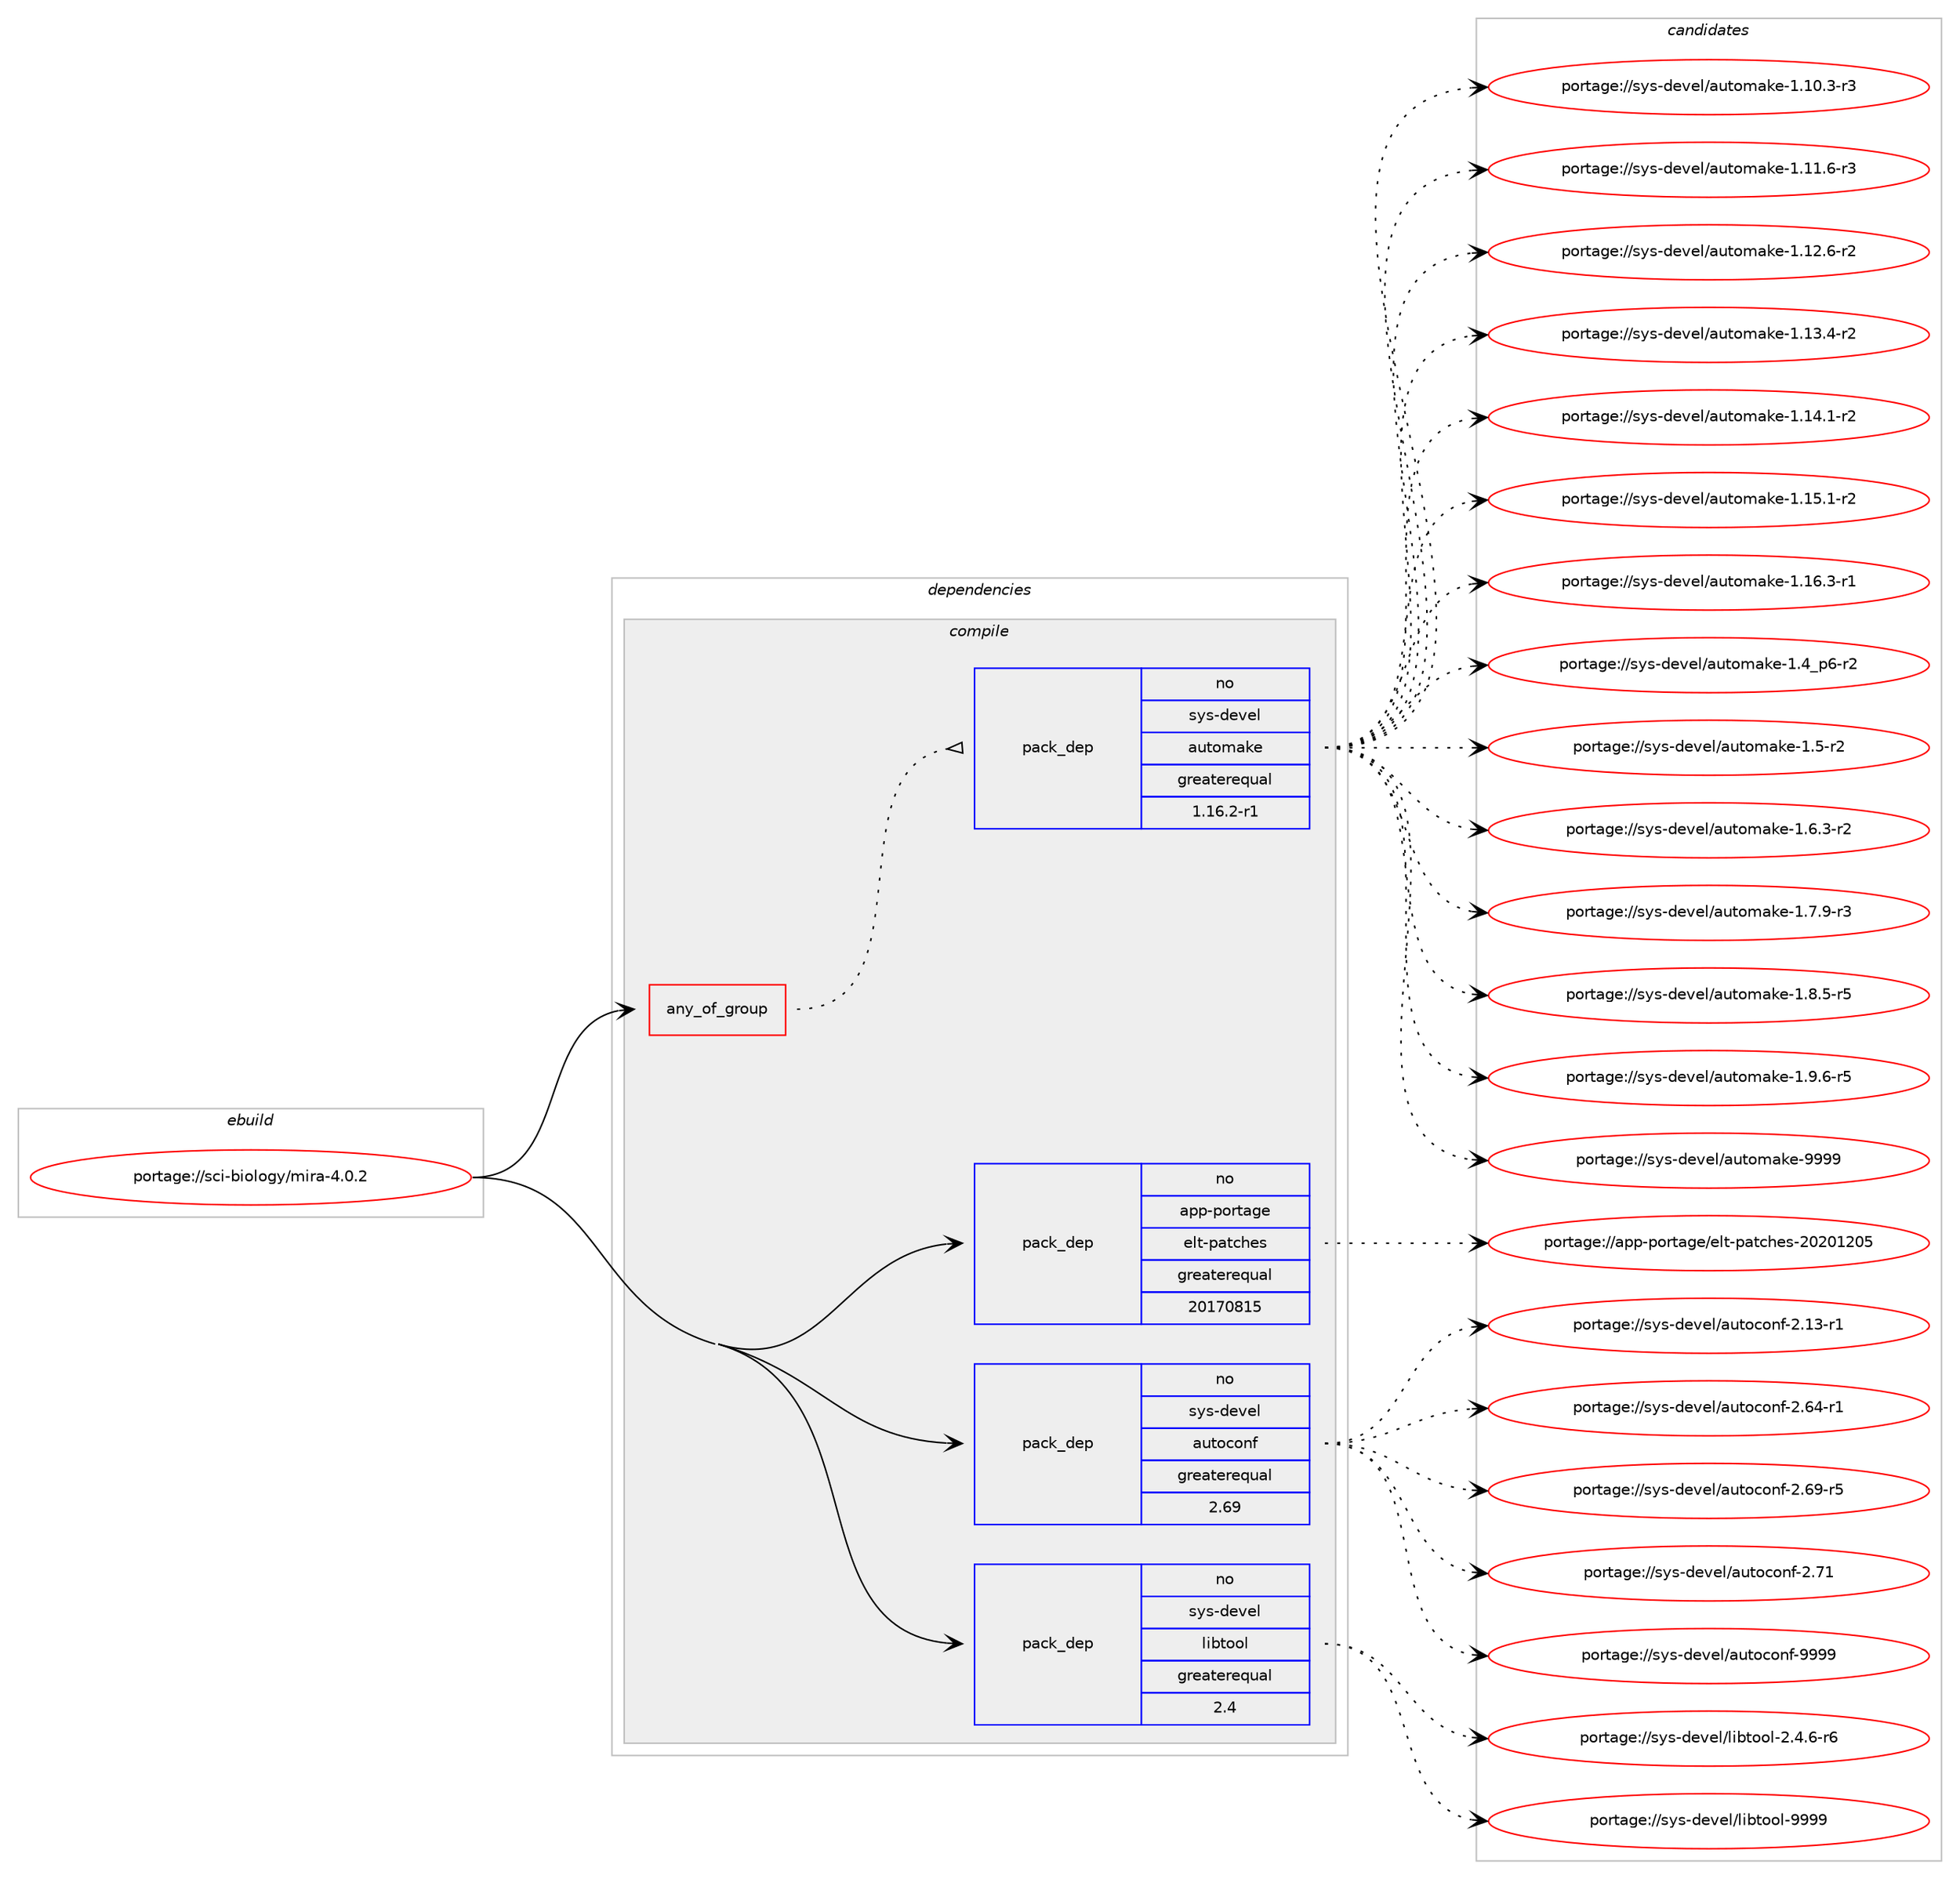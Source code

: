 digraph prolog {

# *************
# Graph options
# *************

newrank=true;
concentrate=true;
compound=true;
graph [rankdir=LR,fontname=Helvetica,fontsize=10,ranksep=1.5];#, ranksep=2.5, nodesep=0.2];
edge  [arrowhead=vee];
node  [fontname=Helvetica,fontsize=10];

# **********
# The ebuild
# **********

subgraph cluster_leftcol {
color=gray;
rank=same;
label=<<i>ebuild</i>>;
id [label="portage://sci-biology/mira-4.0.2", color=red, width=4, href="../sci-biology/mira-4.0.2.svg"];
}

# ****************
# The dependencies
# ****************

subgraph cluster_midcol {
color=gray;
label=<<i>dependencies</i>>;
subgraph cluster_compile {
fillcolor="#eeeeee";
style=filled;
label=<<i>compile</i>>;
subgraph any12 {
dependency291 [label=<<TABLE BORDER="0" CELLBORDER="1" CELLSPACING="0" CELLPADDING="4"><TR><TD CELLPADDING="10">any_of_group</TD></TR></TABLE>>, shape=none, color=red];subgraph pack153 {
dependency292 [label=<<TABLE BORDER="0" CELLBORDER="1" CELLSPACING="0" CELLPADDING="4" WIDTH="220"><TR><TD ROWSPAN="6" CELLPADDING="30">pack_dep</TD></TR><TR><TD WIDTH="110">no</TD></TR><TR><TD>sys-devel</TD></TR><TR><TD>automake</TD></TR><TR><TD>greaterequal</TD></TR><TR><TD>1.16.2-r1</TD></TR></TABLE>>, shape=none, color=blue];
}
dependency291:e -> dependency292:w [weight=20,style="dotted",arrowhead="oinv"];
}
id:e -> dependency291:w [weight=20,style="solid",arrowhead="vee"];
# *** BEGIN UNKNOWN DEPENDENCY TYPE (TODO) ***
# id -> package_dependency(portage://sci-biology/mira-4.0.2,install,no,app-editors,vim-core,none,[,,],[],[])
# *** END UNKNOWN DEPENDENCY TYPE (TODO) ***

subgraph pack154 {
dependency293 [label=<<TABLE BORDER="0" CELLBORDER="1" CELLSPACING="0" CELLPADDING="4" WIDTH="220"><TR><TD ROWSPAN="6" CELLPADDING="30">pack_dep</TD></TR><TR><TD WIDTH="110">no</TD></TR><TR><TD>app-portage</TD></TR><TR><TD>elt-patches</TD></TR><TR><TD>greaterequal</TD></TR><TR><TD>20170815</TD></TR></TABLE>>, shape=none, color=blue];
}
id:e -> dependency293:w [weight=20,style="solid",arrowhead="vee"];
# *** BEGIN UNKNOWN DEPENDENCY TYPE (TODO) ***
# id -> package_dependency(portage://sci-biology/mira-4.0.2,install,no,dev-libs,boost,none,[,,],[],[use(enable(threads),none)])
# *** END UNKNOWN DEPENDENCY TYPE (TODO) ***

# *** BEGIN UNKNOWN DEPENDENCY TYPE (TODO) ***
# id -> package_dependency(portage://sci-biology/mira-4.0.2,install,no,dev-libs,expat,none,[,,],[],[])
# *** END UNKNOWN DEPENDENCY TYPE (TODO) ***

# *** BEGIN UNKNOWN DEPENDENCY TYPE (TODO) ***
# id -> package_dependency(portage://sci-biology/mira-4.0.2,install,no,dev-util,google-perftools,none,[,,],[],[])
# *** END UNKNOWN DEPENDENCY TYPE (TODO) ***

subgraph pack155 {
dependency294 [label=<<TABLE BORDER="0" CELLBORDER="1" CELLSPACING="0" CELLPADDING="4" WIDTH="220"><TR><TD ROWSPAN="6" CELLPADDING="30">pack_dep</TD></TR><TR><TD WIDTH="110">no</TD></TR><TR><TD>sys-devel</TD></TR><TR><TD>autoconf</TD></TR><TR><TD>greaterequal</TD></TR><TR><TD>2.69</TD></TR></TABLE>>, shape=none, color=blue];
}
id:e -> dependency294:w [weight=20,style="solid",arrowhead="vee"];
# *** BEGIN UNKNOWN DEPENDENCY TYPE (TODO) ***
# id -> package_dependency(portage://sci-biology/mira-4.0.2,install,no,sys-devel,flex,none,[,,],[],[])
# *** END UNKNOWN DEPENDENCY TYPE (TODO) ***

# *** BEGIN UNKNOWN DEPENDENCY TYPE (TODO) ***
# id -> package_dependency(portage://sci-biology/mira-4.0.2,install,no,sys-devel,gnuconfig,none,[,,],[],[])
# *** END UNKNOWN DEPENDENCY TYPE (TODO) ***

subgraph pack156 {
dependency295 [label=<<TABLE BORDER="0" CELLBORDER="1" CELLSPACING="0" CELLPADDING="4" WIDTH="220"><TR><TD ROWSPAN="6" CELLPADDING="30">pack_dep</TD></TR><TR><TD WIDTH="110">no</TD></TR><TR><TD>sys-devel</TD></TR><TR><TD>libtool</TD></TR><TR><TD>greaterequal</TD></TR><TR><TD>2.4</TD></TR></TABLE>>, shape=none, color=blue];
}
id:e -> dependency295:w [weight=20,style="solid",arrowhead="vee"];
}
subgraph cluster_compileandrun {
fillcolor="#eeeeee";
style=filled;
label=<<i>compile and run</i>>;
}
subgraph cluster_run {
fillcolor="#eeeeee";
style=filled;
label=<<i>run</i>>;
# *** BEGIN UNKNOWN DEPENDENCY TYPE (TODO) ***
# id -> package_dependency(portage://sci-biology/mira-4.0.2,run,no,dev-libs,boost,none,[,,],[],[use(enable(threads),none)])
# *** END UNKNOWN DEPENDENCY TYPE (TODO) ***

# *** BEGIN UNKNOWN DEPENDENCY TYPE (TODO) ***
# id -> package_dependency(portage://sci-biology/mira-4.0.2,run,no,dev-util,google-perftools,none,[,,],[],[])
# *** END UNKNOWN DEPENDENCY TYPE (TODO) ***

}
}

# **************
# The candidates
# **************

subgraph cluster_choices {
rank=same;
color=gray;
label=<<i>candidates</i>>;

subgraph choice153 {
color=black;
nodesep=1;
choice11512111545100101118101108479711711611110997107101454946494846514511451 [label="portage://sys-devel/automake-1.10.3-r3", color=red, width=4,href="../sys-devel/automake-1.10.3-r3.svg"];
choice11512111545100101118101108479711711611110997107101454946494946544511451 [label="portage://sys-devel/automake-1.11.6-r3", color=red, width=4,href="../sys-devel/automake-1.11.6-r3.svg"];
choice11512111545100101118101108479711711611110997107101454946495046544511450 [label="portage://sys-devel/automake-1.12.6-r2", color=red, width=4,href="../sys-devel/automake-1.12.6-r2.svg"];
choice11512111545100101118101108479711711611110997107101454946495146524511450 [label="portage://sys-devel/automake-1.13.4-r2", color=red, width=4,href="../sys-devel/automake-1.13.4-r2.svg"];
choice11512111545100101118101108479711711611110997107101454946495246494511450 [label="portage://sys-devel/automake-1.14.1-r2", color=red, width=4,href="../sys-devel/automake-1.14.1-r2.svg"];
choice11512111545100101118101108479711711611110997107101454946495346494511450 [label="portage://sys-devel/automake-1.15.1-r2", color=red, width=4,href="../sys-devel/automake-1.15.1-r2.svg"];
choice11512111545100101118101108479711711611110997107101454946495446514511449 [label="portage://sys-devel/automake-1.16.3-r1", color=red, width=4,href="../sys-devel/automake-1.16.3-r1.svg"];
choice115121115451001011181011084797117116111109971071014549465295112544511450 [label="portage://sys-devel/automake-1.4_p6-r2", color=red, width=4,href="../sys-devel/automake-1.4_p6-r2.svg"];
choice11512111545100101118101108479711711611110997107101454946534511450 [label="portage://sys-devel/automake-1.5-r2", color=red, width=4,href="../sys-devel/automake-1.5-r2.svg"];
choice115121115451001011181011084797117116111109971071014549465446514511450 [label="portage://sys-devel/automake-1.6.3-r2", color=red, width=4,href="../sys-devel/automake-1.6.3-r2.svg"];
choice115121115451001011181011084797117116111109971071014549465546574511451 [label="portage://sys-devel/automake-1.7.9-r3", color=red, width=4,href="../sys-devel/automake-1.7.9-r3.svg"];
choice115121115451001011181011084797117116111109971071014549465646534511453 [label="portage://sys-devel/automake-1.8.5-r5", color=red, width=4,href="../sys-devel/automake-1.8.5-r5.svg"];
choice115121115451001011181011084797117116111109971071014549465746544511453 [label="portage://sys-devel/automake-1.9.6-r5", color=red, width=4,href="../sys-devel/automake-1.9.6-r5.svg"];
choice115121115451001011181011084797117116111109971071014557575757 [label="portage://sys-devel/automake-9999", color=red, width=4,href="../sys-devel/automake-9999.svg"];
dependency292:e -> choice11512111545100101118101108479711711611110997107101454946494846514511451:w [style=dotted,weight="100"];
dependency292:e -> choice11512111545100101118101108479711711611110997107101454946494946544511451:w [style=dotted,weight="100"];
dependency292:e -> choice11512111545100101118101108479711711611110997107101454946495046544511450:w [style=dotted,weight="100"];
dependency292:e -> choice11512111545100101118101108479711711611110997107101454946495146524511450:w [style=dotted,weight="100"];
dependency292:e -> choice11512111545100101118101108479711711611110997107101454946495246494511450:w [style=dotted,weight="100"];
dependency292:e -> choice11512111545100101118101108479711711611110997107101454946495346494511450:w [style=dotted,weight="100"];
dependency292:e -> choice11512111545100101118101108479711711611110997107101454946495446514511449:w [style=dotted,weight="100"];
dependency292:e -> choice115121115451001011181011084797117116111109971071014549465295112544511450:w [style=dotted,weight="100"];
dependency292:e -> choice11512111545100101118101108479711711611110997107101454946534511450:w [style=dotted,weight="100"];
dependency292:e -> choice115121115451001011181011084797117116111109971071014549465446514511450:w [style=dotted,weight="100"];
dependency292:e -> choice115121115451001011181011084797117116111109971071014549465546574511451:w [style=dotted,weight="100"];
dependency292:e -> choice115121115451001011181011084797117116111109971071014549465646534511453:w [style=dotted,weight="100"];
dependency292:e -> choice115121115451001011181011084797117116111109971071014549465746544511453:w [style=dotted,weight="100"];
dependency292:e -> choice115121115451001011181011084797117116111109971071014557575757:w [style=dotted,weight="100"];
}
subgraph choice154 {
color=black;
nodesep=1;
choice97112112451121111141169710310147101108116451129711699104101115455048504849504853 [label="portage://app-portage/elt-patches-20201205", color=red, width=4,href="../app-portage/elt-patches-20201205.svg"];
dependency293:e -> choice97112112451121111141169710310147101108116451129711699104101115455048504849504853:w [style=dotted,weight="100"];
}
subgraph choice155 {
color=black;
nodesep=1;
choice1151211154510010111810110847971171161119911111010245504649514511449 [label="portage://sys-devel/autoconf-2.13-r1", color=red, width=4,href="../sys-devel/autoconf-2.13-r1.svg"];
choice1151211154510010111810110847971171161119911111010245504654524511449 [label="portage://sys-devel/autoconf-2.64-r1", color=red, width=4,href="../sys-devel/autoconf-2.64-r1.svg"];
choice1151211154510010111810110847971171161119911111010245504654574511453 [label="portage://sys-devel/autoconf-2.69-r5", color=red, width=4,href="../sys-devel/autoconf-2.69-r5.svg"];
choice115121115451001011181011084797117116111991111101024550465549 [label="portage://sys-devel/autoconf-2.71", color=red, width=4,href="../sys-devel/autoconf-2.71.svg"];
choice115121115451001011181011084797117116111991111101024557575757 [label="portage://sys-devel/autoconf-9999", color=red, width=4,href="../sys-devel/autoconf-9999.svg"];
dependency294:e -> choice1151211154510010111810110847971171161119911111010245504649514511449:w [style=dotted,weight="100"];
dependency294:e -> choice1151211154510010111810110847971171161119911111010245504654524511449:w [style=dotted,weight="100"];
dependency294:e -> choice1151211154510010111810110847971171161119911111010245504654574511453:w [style=dotted,weight="100"];
dependency294:e -> choice115121115451001011181011084797117116111991111101024550465549:w [style=dotted,weight="100"];
dependency294:e -> choice115121115451001011181011084797117116111991111101024557575757:w [style=dotted,weight="100"];
}
subgraph choice156 {
color=black;
nodesep=1;
choice1151211154510010111810110847108105981161111111084550465246544511454 [label="portage://sys-devel/libtool-2.4.6-r6", color=red, width=4,href="../sys-devel/libtool-2.4.6-r6.svg"];
choice1151211154510010111810110847108105981161111111084557575757 [label="portage://sys-devel/libtool-9999", color=red, width=4,href="../sys-devel/libtool-9999.svg"];
dependency295:e -> choice1151211154510010111810110847108105981161111111084550465246544511454:w [style=dotted,weight="100"];
dependency295:e -> choice1151211154510010111810110847108105981161111111084557575757:w [style=dotted,weight="100"];
}
}

}
